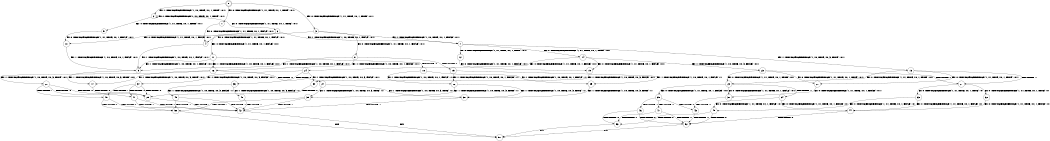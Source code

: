 digraph BCG {
size = "7, 10.5";
center = TRUE;
node [shape = circle];
0 [peripheries = 2];
0 -> 1 [label = "EX !0 !ATOMIC_EXCH_BRANCH (1, +1, TRUE, +0, 1, TRUE) !:0:1:"];
0 -> 2 [label = "EX !1 !ATOMIC_EXCH_BRANCH (1, +0, TRUE, +0, 1, TRUE) !:0:1:"];
0 -> 3 [label = "EX !0 !ATOMIC_EXCH_BRANCH (1, +1, TRUE, +0, 1, TRUE) !:0:1:"];
1 -> 4 [label = "EX !0 !ATOMIC_EXCH_BRANCH (1, +1, TRUE, +0, 1, FALSE) !:0:1:"];
2 -> 5 [label = "EX !0 !ATOMIC_EXCH_BRANCH (1, +1, TRUE, +0, 1, TRUE) !:0:1:"];
2 -> 6 [label = "EX !0 !ATOMIC_EXCH_BRANCH (1, +1, TRUE, +0, 1, TRUE) !:0:1:"];
2 -> 2 [label = "EX !1 !ATOMIC_EXCH_BRANCH (1, +0, TRUE, +0, 1, TRUE) !:0:1:"];
3 -> 4 [label = "EX !0 !ATOMIC_EXCH_BRANCH (1, +1, TRUE, +0, 1, FALSE) !:0:1:"];
3 -> 7 [label = "EX !1 !ATOMIC_EXCH_BRANCH (1, +0, TRUE, +0, 1, FALSE) !:0:1:"];
3 -> 8 [label = "EX !0 !ATOMIC_EXCH_BRANCH (1, +1, TRUE, +0, 1, FALSE) !:0:1:"];
4 -> 9 [label = "EX !1 !ATOMIC_EXCH_BRANCH (1, +0, TRUE, +0, 1, FALSE) !:0:1:"];
5 -> 10 [label = "EX !0 !ATOMIC_EXCH_BRANCH (1, +1, TRUE, +0, 1, FALSE) !:0:1:"];
6 -> 10 [label = "EX !0 !ATOMIC_EXCH_BRANCH (1, +1, TRUE, +0, 1, FALSE) !:0:1:"];
6 -> 7 [label = "EX !1 !ATOMIC_EXCH_BRANCH (1, +0, TRUE, +0, 1, FALSE) !:0:1:"];
6 -> 11 [label = "EX !0 !ATOMIC_EXCH_BRANCH (1, +1, TRUE, +0, 1, FALSE) !:0:1:"];
7 -> 12 [label = "EX !0 !ATOMIC_EXCH_BRANCH (1, +1, TRUE, +0, 1, TRUE) !:0:1:"];
7 -> 13 [label = "EX !1 !ATOMIC_EXCH_BRANCH (1, +0, TRUE, +0, 3, TRUE) !:0:1:"];
7 -> 14 [label = "EX !0 !ATOMIC_EXCH_BRANCH (1, +1, TRUE, +0, 1, TRUE) !:0:1:"];
8 -> 9 [label = "EX !1 !ATOMIC_EXCH_BRANCH (1, +0, TRUE, +0, 1, FALSE) !:0:1:"];
8 -> 15 [label = "TERMINATE !0"];
8 -> 16 [label = "EX !1 !ATOMIC_EXCH_BRANCH (1, +0, TRUE, +0, 1, FALSE) !:0:1:"];
9 -> 17 [label = "EX !1 !ATOMIC_EXCH_BRANCH (1, +0, TRUE, +0, 3, TRUE) !:0:1:"];
10 -> 9 [label = "EX !1 !ATOMIC_EXCH_BRANCH (1, +0, TRUE, +0, 1, FALSE) !:0:1:"];
11 -> 9 [label = "EX !1 !ATOMIC_EXCH_BRANCH (1, +0, TRUE, +0, 1, FALSE) !:0:1:"];
11 -> 18 [label = "TERMINATE !0"];
11 -> 16 [label = "EX !1 !ATOMIC_EXCH_BRANCH (1, +0, TRUE, +0, 1, FALSE) !:0:1:"];
12 -> 19 [label = "EX !0 !ATOMIC_EXCH_BRANCH (1, +1, TRUE, +0, 1, FALSE) !:0:1:"];
13 -> 20 [label = "EX !0 !ATOMIC_EXCH_BRANCH (1, +1, TRUE, +0, 1, TRUE) !:0:1:"];
13 -> 21 [label = "TERMINATE !1"];
13 -> 22 [label = "EX !0 !ATOMIC_EXCH_BRANCH (1, +1, TRUE, +0, 1, TRUE) !:0:1:"];
14 -> 19 [label = "EX !0 !ATOMIC_EXCH_BRANCH (1, +1, TRUE, +0, 1, FALSE) !:0:1:"];
14 -> 23 [label = "EX !1 !ATOMIC_EXCH_BRANCH (1, +0, TRUE, +0, 3, FALSE) !:0:1:"];
14 -> 24 [label = "EX !0 !ATOMIC_EXCH_BRANCH (1, +1, TRUE, +0, 1, FALSE) !:0:1:"];
15 -> 25 [label = "EX !1 !ATOMIC_EXCH_BRANCH (1, +0, TRUE, +0, 1, FALSE) !:1:"];
15 -> 26 [label = "EX !1 !ATOMIC_EXCH_BRANCH (1, +0, TRUE, +0, 1, FALSE) !:1:"];
16 -> 17 [label = "EX !1 !ATOMIC_EXCH_BRANCH (1, +0, TRUE, +0, 3, TRUE) !:0:1:"];
16 -> 27 [label = "TERMINATE !0"];
16 -> 28 [label = "EX !1 !ATOMIC_EXCH_BRANCH (1, +0, TRUE, +0, 3, TRUE) !:0:1:"];
17 -> 29 [label = "TERMINATE !0"];
18 -> 25 [label = "EX !1 !ATOMIC_EXCH_BRANCH (1, +0, TRUE, +0, 1, FALSE) !:1:"];
18 -> 26 [label = "EX !1 !ATOMIC_EXCH_BRANCH (1, +0, TRUE, +0, 1, FALSE) !:1:"];
19 -> 30 [label = "EX !1 !ATOMIC_EXCH_BRANCH (1, +0, TRUE, +0, 3, FALSE) !:0:1:"];
20 -> 31 [label = "EX !0 !ATOMIC_EXCH_BRANCH (1, +1, TRUE, +0, 1, FALSE) !:0:1:"];
21 -> 32 [label = "EX !0 !ATOMIC_EXCH_BRANCH (1, +1, TRUE, +0, 1, TRUE) !:0:"];
21 -> 33 [label = "EX !0 !ATOMIC_EXCH_BRANCH (1, +1, TRUE, +0, 1, TRUE) !:0:"];
22 -> 31 [label = "EX !0 !ATOMIC_EXCH_BRANCH (1, +1, TRUE, +0, 1, FALSE) !:0:1:"];
22 -> 34 [label = "TERMINATE !1"];
22 -> 35 [label = "EX !0 !ATOMIC_EXCH_BRANCH (1, +1, TRUE, +0, 1, FALSE) !:0:1:"];
23 -> 20 [label = "EX !0 !ATOMIC_EXCH_BRANCH (1, +1, TRUE, +0, 1, TRUE) !:0:1:"];
23 -> 21 [label = "TERMINATE !1"];
23 -> 22 [label = "EX !0 !ATOMIC_EXCH_BRANCH (1, +1, TRUE, +0, 1, TRUE) !:0:1:"];
24 -> 30 [label = "EX !1 !ATOMIC_EXCH_BRANCH (1, +0, TRUE, +0, 3, FALSE) !:0:1:"];
24 -> 36 [label = "TERMINATE !0"];
24 -> 37 [label = "EX !1 !ATOMIC_EXCH_BRANCH (1, +0, TRUE, +0, 3, FALSE) !:0:1:"];
25 -> 38 [label = "EX !1 !ATOMIC_EXCH_BRANCH (1, +0, TRUE, +0, 3, TRUE) !:1:"];
26 -> 38 [label = "EX !1 !ATOMIC_EXCH_BRANCH (1, +0, TRUE, +0, 3, TRUE) !:1:"];
26 -> 39 [label = "EX !1 !ATOMIC_EXCH_BRANCH (1, +0, TRUE, +0, 3, TRUE) !:1:"];
27 -> 38 [label = "EX !1 !ATOMIC_EXCH_BRANCH (1, +0, TRUE, +0, 3, TRUE) !:1:"];
27 -> 39 [label = "EX !1 !ATOMIC_EXCH_BRANCH (1, +0, TRUE, +0, 3, TRUE) !:1:"];
28 -> 29 [label = "TERMINATE !0"];
28 -> 40 [label = "TERMINATE !1"];
28 -> 41 [label = "TERMINATE !0"];
29 -> 42 [label = "TERMINATE !1"];
30 -> 29 [label = "TERMINATE !0"];
31 -> 43 [label = "TERMINATE !0"];
32 -> 44 [label = "EX !0 !ATOMIC_EXCH_BRANCH (1, +1, TRUE, +0, 1, FALSE) !:0:"];
33 -> 44 [label = "EX !0 !ATOMIC_EXCH_BRANCH (1, +1, TRUE, +0, 1, FALSE) !:0:"];
33 -> 45 [label = "EX !0 !ATOMIC_EXCH_BRANCH (1, +1, TRUE, +0, 1, FALSE) !:0:"];
34 -> 44 [label = "EX !0 !ATOMIC_EXCH_BRANCH (1, +1, TRUE, +0, 1, FALSE) !:0:"];
34 -> 45 [label = "EX !0 !ATOMIC_EXCH_BRANCH (1, +1, TRUE, +0, 1, FALSE) !:0:"];
35 -> 43 [label = "TERMINATE !0"];
35 -> 46 [label = "TERMINATE !1"];
35 -> 47 [label = "TERMINATE !0"];
36 -> 48 [label = "EX !1 !ATOMIC_EXCH_BRANCH (1, +0, TRUE, +0, 3, FALSE) !:1:"];
36 -> 49 [label = "EX !1 !ATOMIC_EXCH_BRANCH (1, +0, TRUE, +0, 3, FALSE) !:1:"];
37 -> 29 [label = "TERMINATE !0"];
37 -> 40 [label = "TERMINATE !1"];
37 -> 41 [label = "TERMINATE !0"];
38 -> 42 [label = "TERMINATE !1"];
39 -> 42 [label = "TERMINATE !1"];
39 -> 50 [label = "TERMINATE !1"];
40 -> 42 [label = "TERMINATE !0"];
40 -> 50 [label = "TERMINATE !0"];
41 -> 42 [label = "TERMINATE !1"];
41 -> 50 [label = "TERMINATE !1"];
42 -> 51 [label = "exit"];
43 -> 52 [label = "TERMINATE !1"];
44 -> 52 [label = "TERMINATE !0"];
45 -> 52 [label = "TERMINATE !0"];
45 -> 53 [label = "TERMINATE !0"];
46 -> 52 [label = "TERMINATE !0"];
46 -> 53 [label = "TERMINATE !0"];
47 -> 52 [label = "TERMINATE !1"];
47 -> 53 [label = "TERMINATE !1"];
48 -> 42 [label = "TERMINATE !1"];
49 -> 42 [label = "TERMINATE !1"];
49 -> 50 [label = "TERMINATE !1"];
50 -> 51 [label = "exit"];
52 -> 51 [label = "exit"];
53 -> 51 [label = "exit"];
}
